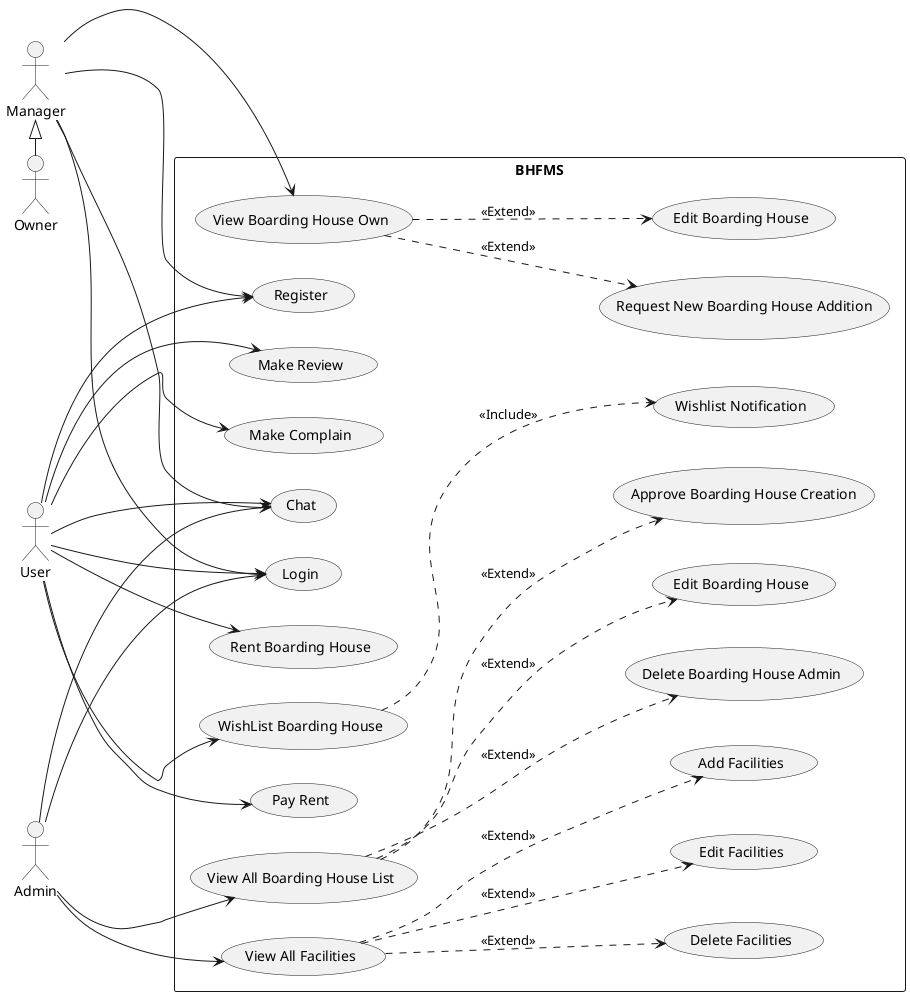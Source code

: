 @startuml
left to right direction

rectangle BHFMS {
    ' General'
    usecase (Chat) as cht
    usecase (Login) as lgn
    usecase (Register) as rgs
    usecase (View Boarding House Own) as view_bh
    
    ' Boarding House Owner'
    usecase (Request New Boarding House Addition) as req_bh
    usecase (Edit Boarding House) as edit_bh

    ' User'
    usecase (Rent Boarding House) as rent_bh
    usecase (WishList Boarding House) as wish_bh
    usecase (Pay Rent) as rpymnt
    usecase (Make Complain) as cmpln
    usecase (Make Review) as rvw
    usecase (Wishlist Notification) as ntf_wl_bh

    ' Supervisor / Admin'
    usecase (View All Boarding House List) as show_bh_admin
    usecase (Rent Boarding House) as rent_bh
    usecase (Delete Boarding House Admin) as del_bh_admin
    usecase (Edit Boarding House) as edit_bh_admin
    usecase (Approve Boarding House Creation) as aprv_bh_admin

    usecase (View All Facilities) as show_fcl_admin
    usecase (Delete Facilities) as del_fcl_admin
    usecase (Edit Facilities) as edit_fcl_admin
    usecase (Add Facilities) as aprv_fcl_admin
}

actor :Owner: as own
actor :User: as user
actor :Admin: as adm
actor :Manager: as mngr


' usecase (Delete Amenities) as del_amnt
' usecase (Edit Amenities) as edit_amnt

' user <|-down- Admin
' user <|-down-Manager
' Manager <-down-Owner


' adm <|-down- user
' adm <|-down- mngr
mngr <|-right- own

adm ---> lgn
user ---> lgn
mngr ---> lgn

adm ---> cht
user ---> cht
mngr ---> cht

user ---> rgs
mngr ---> rgs

adm ---> show_bh_admin
adm ---> show_fcl_admin

user ---> rpymnt
user ---> rent_bh
user ---> cmpln
user ---> rvw
user ---> wish_bh
wish_bh ...> ntf_wl_bh: <<Include>>

mngr ---> view_bh

' CRUD Boarding House
view_bh ...> req_bh: <<Extend>>
view_bh ...> edit_bh: <<Extend>>

show_bh_admin ...> del_bh_admin: <<Extend>>
show_bh_admin ...> edit_bh_admin: <<Extend>>
show_bh_admin ...> aprv_bh_admin: <<Extend>>

show_fcl_admin ...> del_fcl_admin: <<Extend>>
show_fcl_admin ...> edit_fcl_admin: <<Extend>>
show_fcl_admin ...> aprv_fcl_admin: <<Extend>>

@enduml